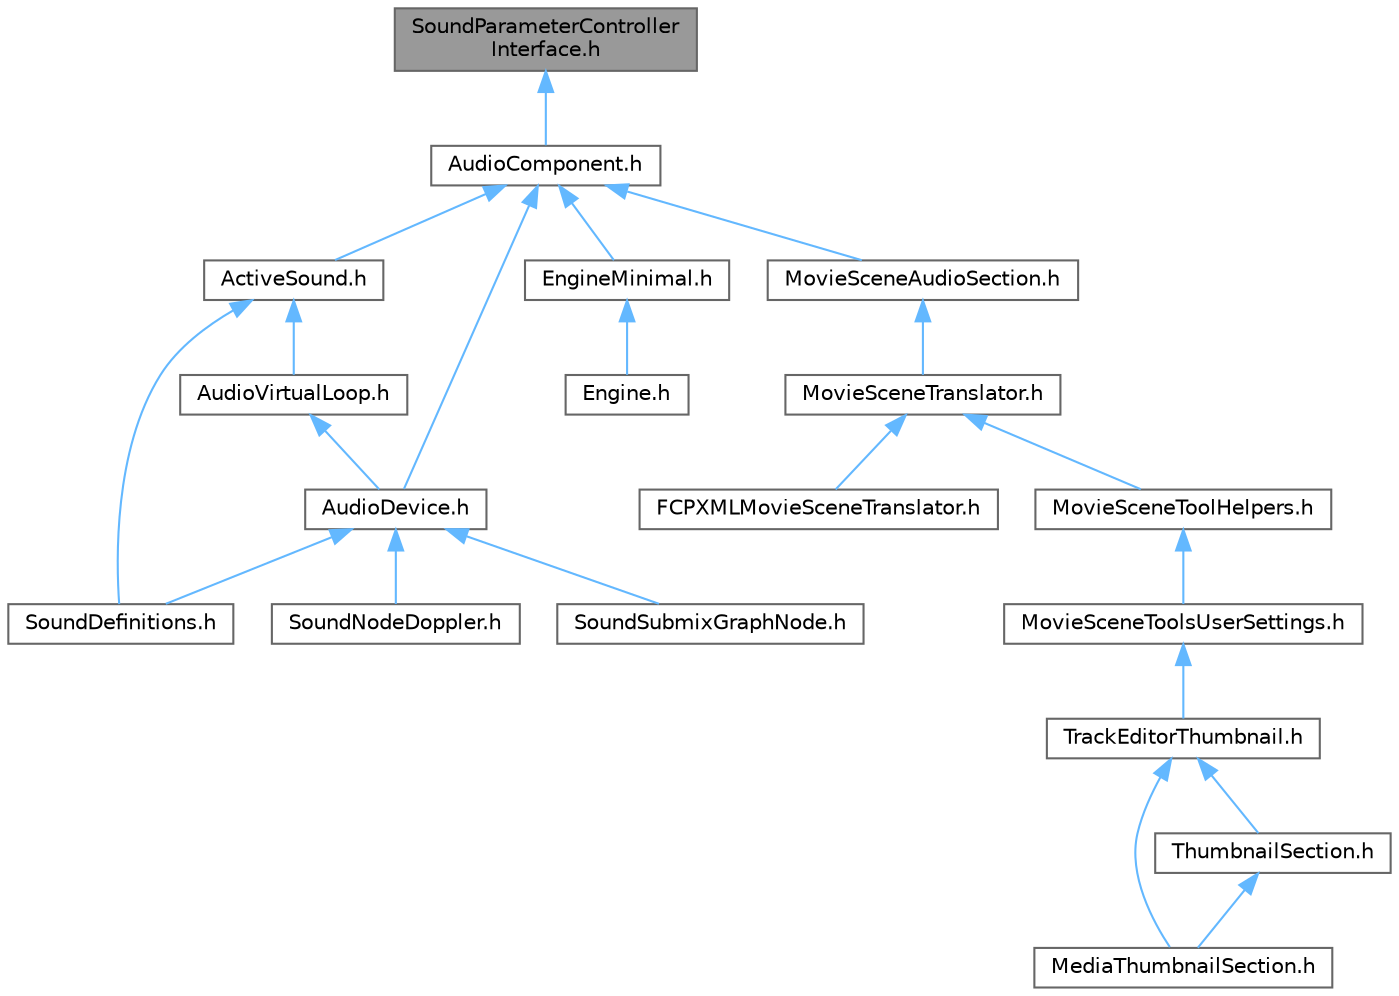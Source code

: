 digraph "SoundParameterControllerInterface.h"
{
 // INTERACTIVE_SVG=YES
 // LATEX_PDF_SIZE
  bgcolor="transparent";
  edge [fontname=Helvetica,fontsize=10,labelfontname=Helvetica,labelfontsize=10];
  node [fontname=Helvetica,fontsize=10,shape=box,height=0.2,width=0.4];
  Node1 [id="Node000001",label="SoundParameterController\lInterface.h",height=0.2,width=0.4,color="gray40", fillcolor="grey60", style="filled", fontcolor="black",tooltip=" "];
  Node1 -> Node2 [id="edge1_Node000001_Node000002",dir="back",color="steelblue1",style="solid",tooltip=" "];
  Node2 [id="Node000002",label="AudioComponent.h",height=0.2,width=0.4,color="grey40", fillcolor="white", style="filled",URL="$d6/d67/AudioComponent_8h.html",tooltip=" "];
  Node2 -> Node3 [id="edge2_Node000002_Node000003",dir="back",color="steelblue1",style="solid",tooltip=" "];
  Node3 [id="Node000003",label="ActiveSound.h",height=0.2,width=0.4,color="grey40", fillcolor="white", style="filled",URL="$dc/d95/ActiveSound_8h.html",tooltip=" "];
  Node3 -> Node4 [id="edge3_Node000003_Node000004",dir="back",color="steelblue1",style="solid",tooltip=" "];
  Node4 [id="Node000004",label="AudioVirtualLoop.h",height=0.2,width=0.4,color="grey40", fillcolor="white", style="filled",URL="$d5/dde/AudioVirtualLoop_8h.html",tooltip=" "];
  Node4 -> Node5 [id="edge4_Node000004_Node000005",dir="back",color="steelblue1",style="solid",tooltip=" "];
  Node5 [id="Node000005",label="AudioDevice.h",height=0.2,width=0.4,color="grey40", fillcolor="white", style="filled",URL="$d7/ddb/AudioDevice_8h.html",tooltip=" "];
  Node5 -> Node6 [id="edge5_Node000005_Node000006",dir="back",color="steelblue1",style="solid",tooltip=" "];
  Node6 [id="Node000006",label="SoundDefinitions.h",height=0.2,width=0.4,color="grey40", fillcolor="white", style="filled",URL="$d4/da9/SoundDefinitions_8h.html",tooltip=" "];
  Node5 -> Node7 [id="edge6_Node000005_Node000007",dir="back",color="steelblue1",style="solid",tooltip=" "];
  Node7 [id="Node000007",label="SoundNodeDoppler.h",height=0.2,width=0.4,color="grey40", fillcolor="white", style="filled",URL="$d1/d51/SoundNodeDoppler_8h.html",tooltip=" "];
  Node5 -> Node8 [id="edge7_Node000005_Node000008",dir="back",color="steelblue1",style="solid",tooltip=" "];
  Node8 [id="Node000008",label="SoundSubmixGraphNode.h",height=0.2,width=0.4,color="grey40", fillcolor="white", style="filled",URL="$d5/d09/SoundSubmixGraphNode_8h.html",tooltip=" "];
  Node3 -> Node6 [id="edge8_Node000003_Node000006",dir="back",color="steelblue1",style="solid",tooltip=" "];
  Node2 -> Node5 [id="edge9_Node000002_Node000005",dir="back",color="steelblue1",style="solid",tooltip=" "];
  Node2 -> Node9 [id="edge10_Node000002_Node000009",dir="back",color="steelblue1",style="solid",tooltip=" "];
  Node9 [id="Node000009",label="EngineMinimal.h",height=0.2,width=0.4,color="grey40", fillcolor="white", style="filled",URL="$d0/d2c/EngineMinimal_8h.html",tooltip=" "];
  Node9 -> Node10 [id="edge11_Node000009_Node000010",dir="back",color="steelblue1",style="solid",tooltip=" "];
  Node10 [id="Node000010",label="Engine.h",height=0.2,width=0.4,color="grey40", fillcolor="white", style="filled",URL="$d1/d34/Public_2Engine_8h.html",tooltip=" "];
  Node2 -> Node11 [id="edge12_Node000002_Node000011",dir="back",color="steelblue1",style="solid",tooltip=" "];
  Node11 [id="Node000011",label="MovieSceneAudioSection.h",height=0.2,width=0.4,color="grey40", fillcolor="white", style="filled",URL="$da/d5f/MovieSceneAudioSection_8h.html",tooltip=" "];
  Node11 -> Node12 [id="edge13_Node000011_Node000012",dir="back",color="steelblue1",style="solid",tooltip=" "];
  Node12 [id="Node000012",label="MovieSceneTranslator.h",height=0.2,width=0.4,color="grey40", fillcolor="white", style="filled",URL="$d2/d49/MovieSceneTranslator_8h.html",tooltip=" "];
  Node12 -> Node13 [id="edge14_Node000012_Node000013",dir="back",color="steelblue1",style="solid",tooltip=" "];
  Node13 [id="Node000013",label="FCPXMLMovieSceneTranslator.h",height=0.2,width=0.4,color="grey40", fillcolor="white", style="filled",URL="$d2/d93/FCPXMLMovieSceneTranslator_8h.html",tooltip=" "];
  Node12 -> Node14 [id="edge15_Node000012_Node000014",dir="back",color="steelblue1",style="solid",tooltip=" "];
  Node14 [id="Node000014",label="MovieSceneToolHelpers.h",height=0.2,width=0.4,color="grey40", fillcolor="white", style="filled",URL="$d4/d0e/MovieSceneToolHelpers_8h.html",tooltip=" "];
  Node14 -> Node15 [id="edge16_Node000014_Node000015",dir="back",color="steelblue1",style="solid",tooltip=" "];
  Node15 [id="Node000015",label="MovieSceneToolsUserSettings.h",height=0.2,width=0.4,color="grey40", fillcolor="white", style="filled",URL="$d5/dab/MovieSceneToolsUserSettings_8h.html",tooltip=" "];
  Node15 -> Node16 [id="edge17_Node000015_Node000016",dir="back",color="steelblue1",style="solid",tooltip=" "];
  Node16 [id="Node000016",label="TrackEditorThumbnail.h",height=0.2,width=0.4,color="grey40", fillcolor="white", style="filled",URL="$d6/d44/TrackEditorThumbnail_8h.html",tooltip=" "];
  Node16 -> Node17 [id="edge18_Node000016_Node000017",dir="back",color="steelblue1",style="solid",tooltip=" "];
  Node17 [id="Node000017",label="MediaThumbnailSection.h",height=0.2,width=0.4,color="grey40", fillcolor="white", style="filled",URL="$d8/dfe/MediaThumbnailSection_8h.html",tooltip=" "];
  Node16 -> Node18 [id="edge19_Node000016_Node000018",dir="back",color="steelblue1",style="solid",tooltip=" "];
  Node18 [id="Node000018",label="ThumbnailSection.h",height=0.2,width=0.4,color="grey40", fillcolor="white", style="filled",URL="$de/daf/ThumbnailSection_8h.html",tooltip=" "];
  Node18 -> Node17 [id="edge20_Node000018_Node000017",dir="back",color="steelblue1",style="solid",tooltip=" "];
}
